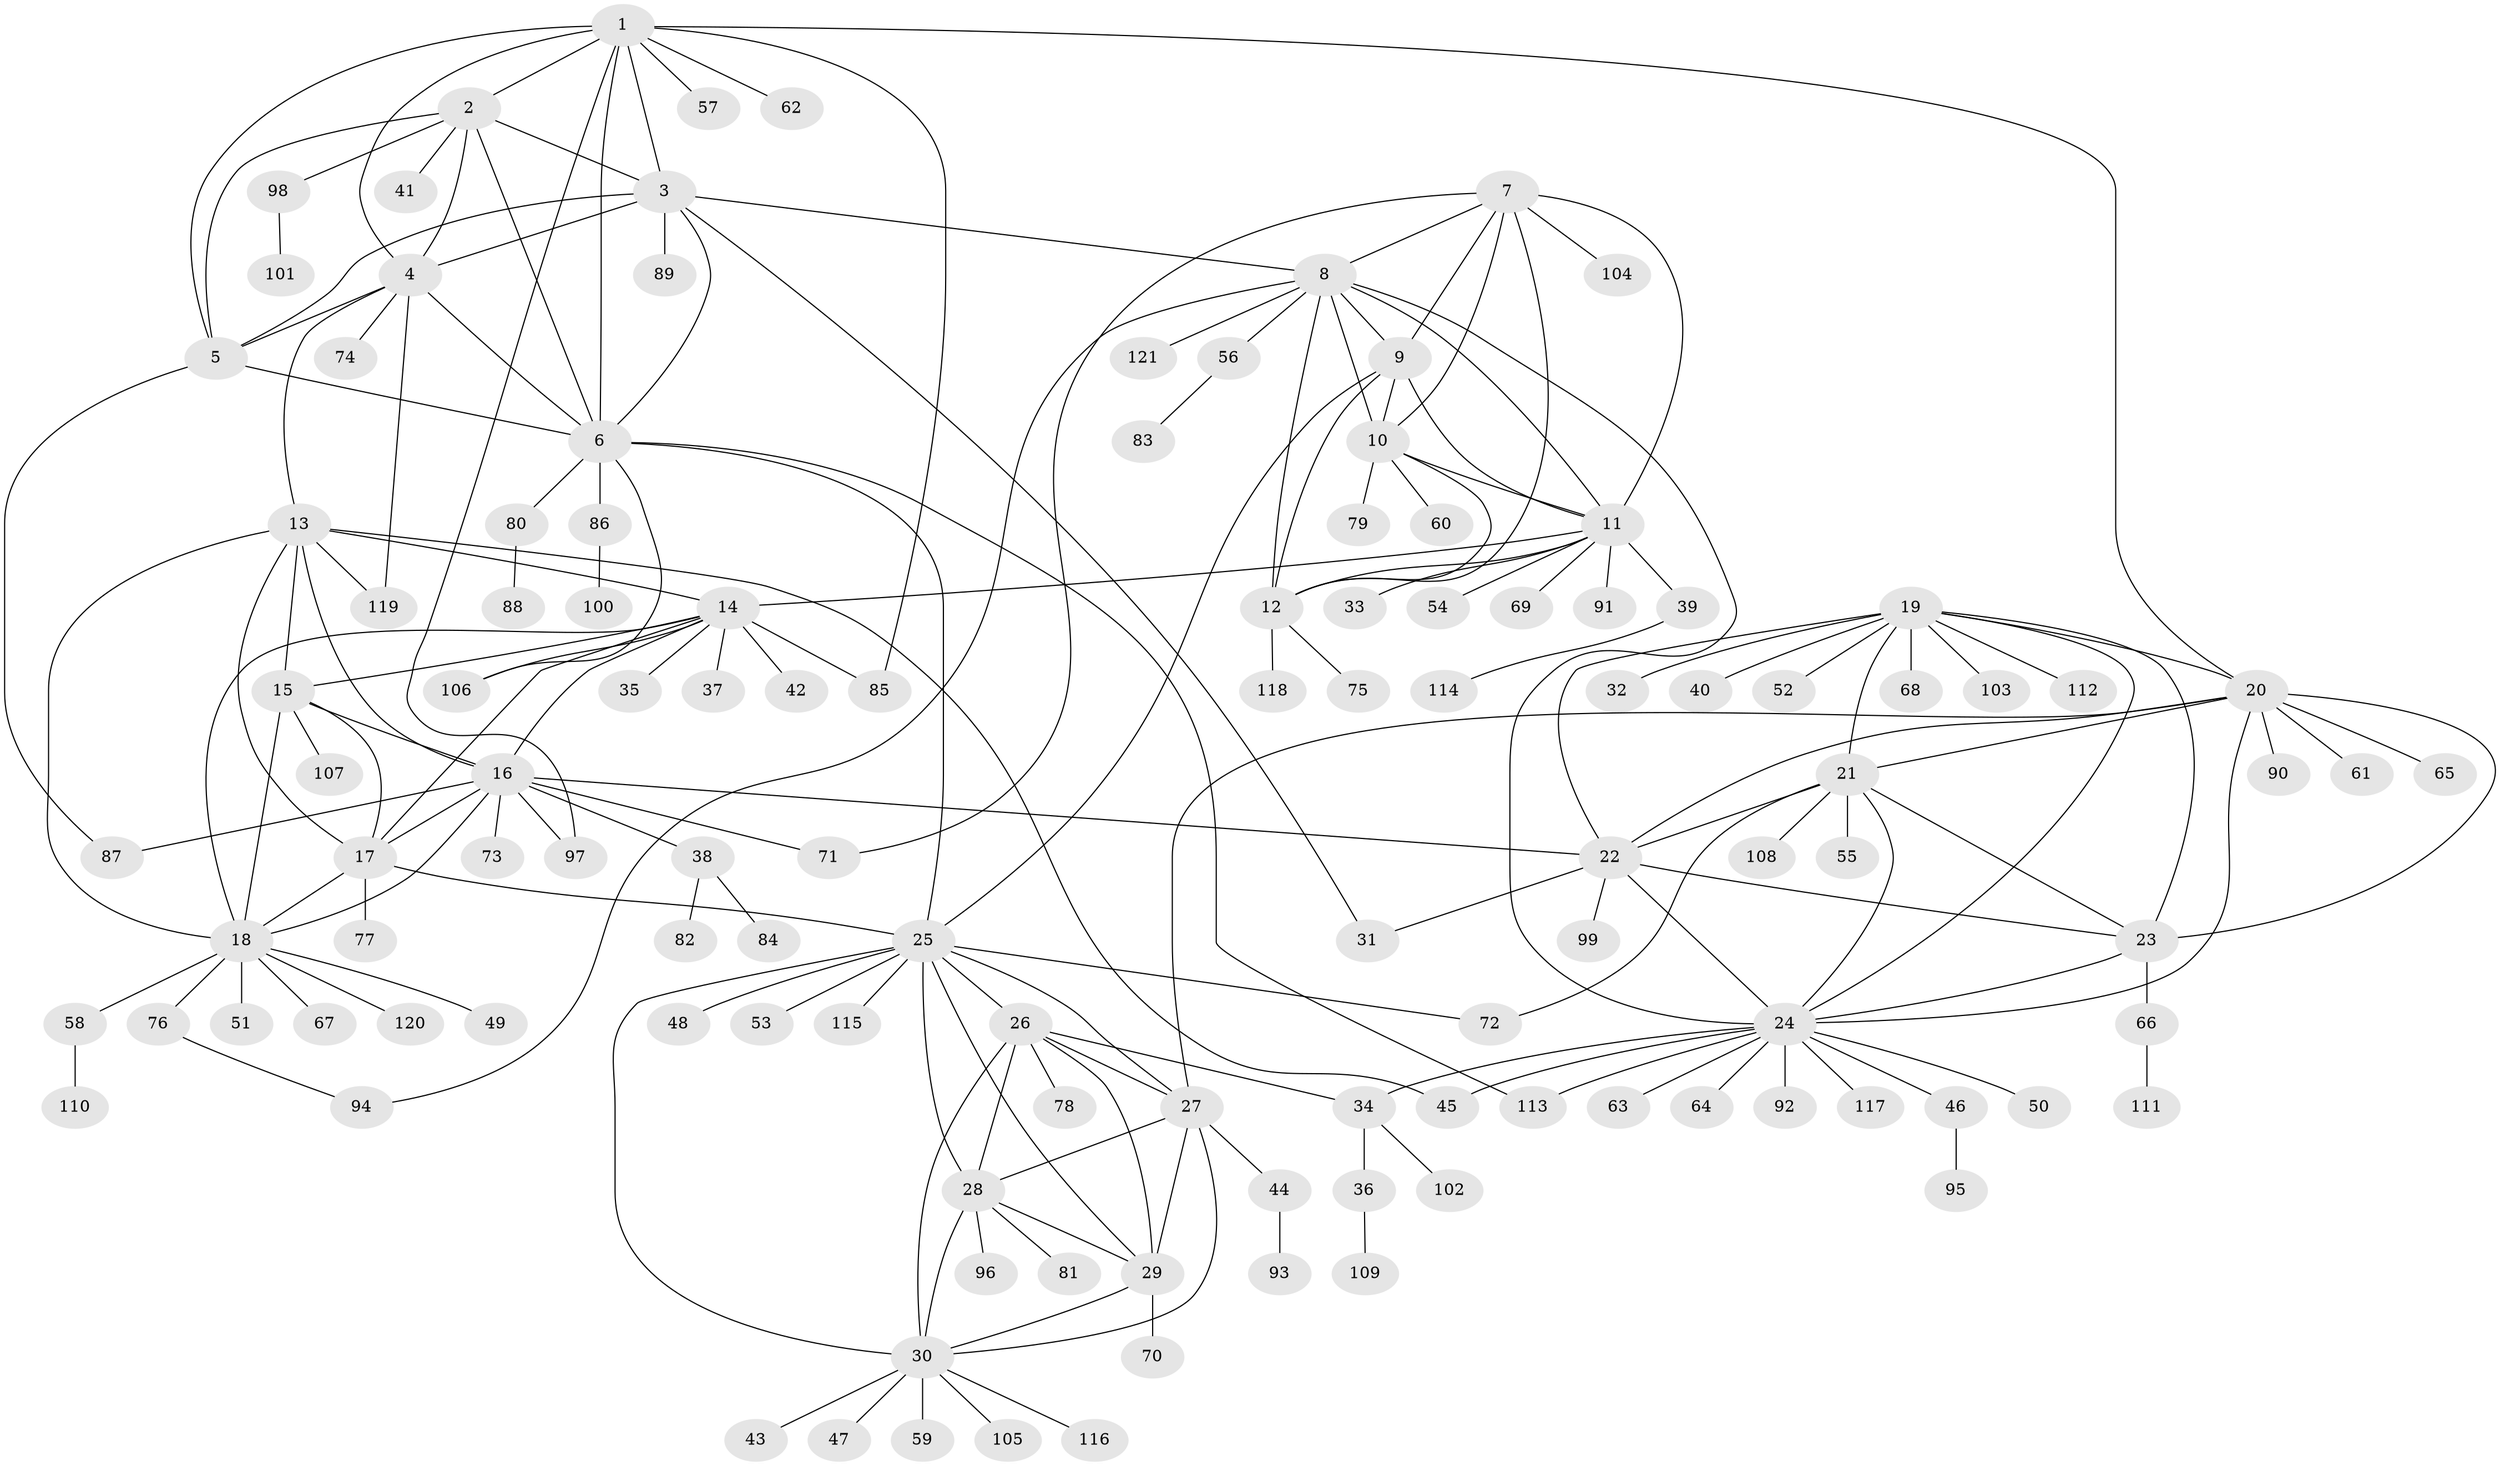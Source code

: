 // Generated by graph-tools (version 1.1) at 2025/26/03/09/25 03:26:48]
// undirected, 121 vertices, 188 edges
graph export_dot {
graph [start="1"]
  node [color=gray90,style=filled];
  1;
  2;
  3;
  4;
  5;
  6;
  7;
  8;
  9;
  10;
  11;
  12;
  13;
  14;
  15;
  16;
  17;
  18;
  19;
  20;
  21;
  22;
  23;
  24;
  25;
  26;
  27;
  28;
  29;
  30;
  31;
  32;
  33;
  34;
  35;
  36;
  37;
  38;
  39;
  40;
  41;
  42;
  43;
  44;
  45;
  46;
  47;
  48;
  49;
  50;
  51;
  52;
  53;
  54;
  55;
  56;
  57;
  58;
  59;
  60;
  61;
  62;
  63;
  64;
  65;
  66;
  67;
  68;
  69;
  70;
  71;
  72;
  73;
  74;
  75;
  76;
  77;
  78;
  79;
  80;
  81;
  82;
  83;
  84;
  85;
  86;
  87;
  88;
  89;
  90;
  91;
  92;
  93;
  94;
  95;
  96;
  97;
  98;
  99;
  100;
  101;
  102;
  103;
  104;
  105;
  106;
  107;
  108;
  109;
  110;
  111;
  112;
  113;
  114;
  115;
  116;
  117;
  118;
  119;
  120;
  121;
  1 -- 2;
  1 -- 3;
  1 -- 4;
  1 -- 5;
  1 -- 6;
  1 -- 20;
  1 -- 57;
  1 -- 62;
  1 -- 85;
  1 -- 97;
  2 -- 3;
  2 -- 4;
  2 -- 5;
  2 -- 6;
  2 -- 41;
  2 -- 98;
  3 -- 4;
  3 -- 5;
  3 -- 6;
  3 -- 8;
  3 -- 31;
  3 -- 89;
  4 -- 5;
  4 -- 6;
  4 -- 13;
  4 -- 74;
  4 -- 119;
  5 -- 6;
  5 -- 87;
  6 -- 25;
  6 -- 80;
  6 -- 86;
  6 -- 106;
  6 -- 113;
  7 -- 8;
  7 -- 9;
  7 -- 10;
  7 -- 11;
  7 -- 12;
  7 -- 71;
  7 -- 104;
  8 -- 9;
  8 -- 10;
  8 -- 11;
  8 -- 12;
  8 -- 24;
  8 -- 56;
  8 -- 94;
  8 -- 121;
  9 -- 10;
  9 -- 11;
  9 -- 12;
  9 -- 25;
  10 -- 11;
  10 -- 12;
  10 -- 60;
  10 -- 79;
  11 -- 12;
  11 -- 14;
  11 -- 33;
  11 -- 39;
  11 -- 54;
  11 -- 69;
  11 -- 91;
  12 -- 75;
  12 -- 118;
  13 -- 14;
  13 -- 15;
  13 -- 16;
  13 -- 17;
  13 -- 18;
  13 -- 45;
  13 -- 119;
  14 -- 15;
  14 -- 16;
  14 -- 17;
  14 -- 18;
  14 -- 35;
  14 -- 37;
  14 -- 42;
  14 -- 85;
  14 -- 106;
  15 -- 16;
  15 -- 17;
  15 -- 18;
  15 -- 107;
  16 -- 17;
  16 -- 18;
  16 -- 22;
  16 -- 38;
  16 -- 71;
  16 -- 73;
  16 -- 87;
  16 -- 97;
  17 -- 18;
  17 -- 25;
  17 -- 77;
  18 -- 49;
  18 -- 51;
  18 -- 58;
  18 -- 67;
  18 -- 76;
  18 -- 120;
  19 -- 20;
  19 -- 21;
  19 -- 22;
  19 -- 23;
  19 -- 24;
  19 -- 32;
  19 -- 40;
  19 -- 52;
  19 -- 68;
  19 -- 103;
  19 -- 112;
  20 -- 21;
  20 -- 22;
  20 -- 23;
  20 -- 24;
  20 -- 27;
  20 -- 61;
  20 -- 65;
  20 -- 90;
  21 -- 22;
  21 -- 23;
  21 -- 24;
  21 -- 55;
  21 -- 72;
  21 -- 108;
  22 -- 23;
  22 -- 24;
  22 -- 31;
  22 -- 99;
  23 -- 24;
  23 -- 66;
  24 -- 34;
  24 -- 45;
  24 -- 46;
  24 -- 50;
  24 -- 63;
  24 -- 64;
  24 -- 92;
  24 -- 113;
  24 -- 117;
  25 -- 26;
  25 -- 27;
  25 -- 28;
  25 -- 29;
  25 -- 30;
  25 -- 48;
  25 -- 53;
  25 -- 72;
  25 -- 115;
  26 -- 27;
  26 -- 28;
  26 -- 29;
  26 -- 30;
  26 -- 34;
  26 -- 78;
  27 -- 28;
  27 -- 29;
  27 -- 30;
  27 -- 44;
  28 -- 29;
  28 -- 30;
  28 -- 81;
  28 -- 96;
  29 -- 30;
  29 -- 70;
  30 -- 43;
  30 -- 47;
  30 -- 59;
  30 -- 105;
  30 -- 116;
  34 -- 36;
  34 -- 102;
  36 -- 109;
  38 -- 82;
  38 -- 84;
  39 -- 114;
  44 -- 93;
  46 -- 95;
  56 -- 83;
  58 -- 110;
  66 -- 111;
  76 -- 94;
  80 -- 88;
  86 -- 100;
  98 -- 101;
}
